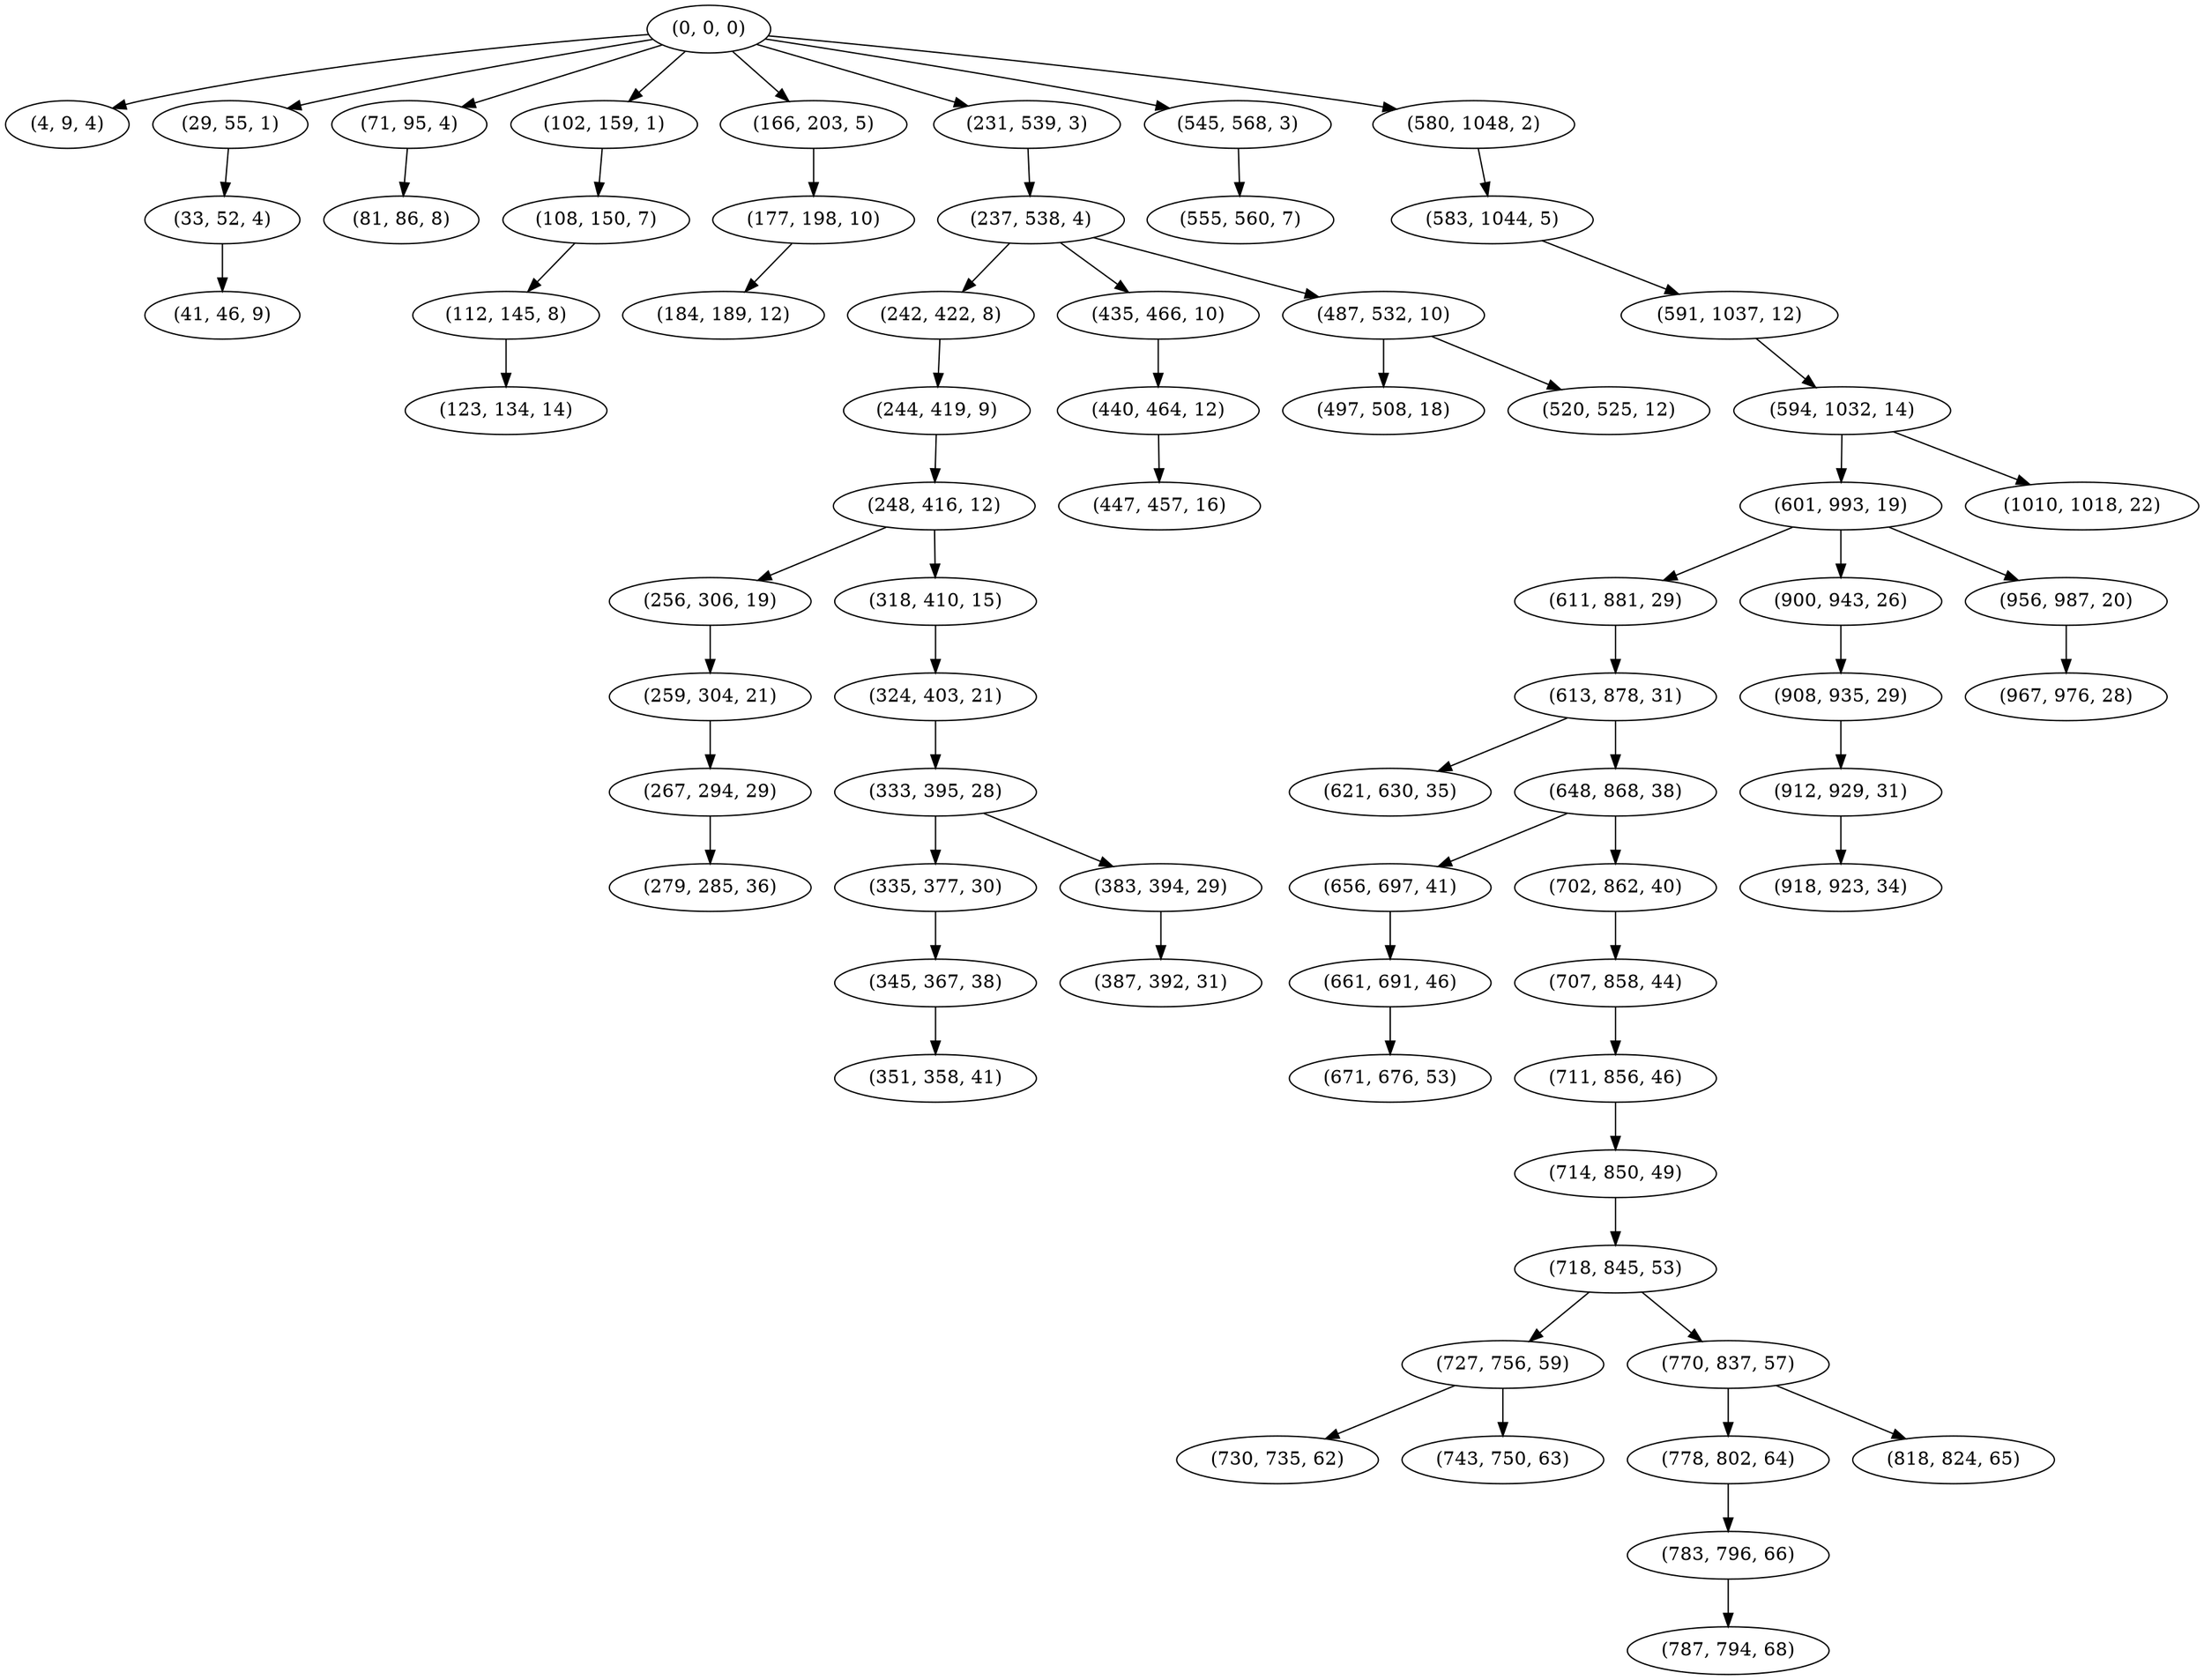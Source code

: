 digraph tree {
    "(0, 0, 0)";
    "(4, 9, 4)";
    "(29, 55, 1)";
    "(33, 52, 4)";
    "(41, 46, 9)";
    "(71, 95, 4)";
    "(81, 86, 8)";
    "(102, 159, 1)";
    "(108, 150, 7)";
    "(112, 145, 8)";
    "(123, 134, 14)";
    "(166, 203, 5)";
    "(177, 198, 10)";
    "(184, 189, 12)";
    "(231, 539, 3)";
    "(237, 538, 4)";
    "(242, 422, 8)";
    "(244, 419, 9)";
    "(248, 416, 12)";
    "(256, 306, 19)";
    "(259, 304, 21)";
    "(267, 294, 29)";
    "(279, 285, 36)";
    "(318, 410, 15)";
    "(324, 403, 21)";
    "(333, 395, 28)";
    "(335, 377, 30)";
    "(345, 367, 38)";
    "(351, 358, 41)";
    "(383, 394, 29)";
    "(387, 392, 31)";
    "(435, 466, 10)";
    "(440, 464, 12)";
    "(447, 457, 16)";
    "(487, 532, 10)";
    "(497, 508, 18)";
    "(520, 525, 12)";
    "(545, 568, 3)";
    "(555, 560, 7)";
    "(580, 1048, 2)";
    "(583, 1044, 5)";
    "(591, 1037, 12)";
    "(594, 1032, 14)";
    "(601, 993, 19)";
    "(611, 881, 29)";
    "(613, 878, 31)";
    "(621, 630, 35)";
    "(648, 868, 38)";
    "(656, 697, 41)";
    "(661, 691, 46)";
    "(671, 676, 53)";
    "(702, 862, 40)";
    "(707, 858, 44)";
    "(711, 856, 46)";
    "(714, 850, 49)";
    "(718, 845, 53)";
    "(727, 756, 59)";
    "(730, 735, 62)";
    "(743, 750, 63)";
    "(770, 837, 57)";
    "(778, 802, 64)";
    "(783, 796, 66)";
    "(787, 794, 68)";
    "(818, 824, 65)";
    "(900, 943, 26)";
    "(908, 935, 29)";
    "(912, 929, 31)";
    "(918, 923, 34)";
    "(956, 987, 20)";
    "(967, 976, 28)";
    "(1010, 1018, 22)";
    "(0, 0, 0)" -> "(4, 9, 4)";
    "(0, 0, 0)" -> "(29, 55, 1)";
    "(0, 0, 0)" -> "(71, 95, 4)";
    "(0, 0, 0)" -> "(102, 159, 1)";
    "(0, 0, 0)" -> "(166, 203, 5)";
    "(0, 0, 0)" -> "(231, 539, 3)";
    "(0, 0, 0)" -> "(545, 568, 3)";
    "(0, 0, 0)" -> "(580, 1048, 2)";
    "(29, 55, 1)" -> "(33, 52, 4)";
    "(33, 52, 4)" -> "(41, 46, 9)";
    "(71, 95, 4)" -> "(81, 86, 8)";
    "(102, 159, 1)" -> "(108, 150, 7)";
    "(108, 150, 7)" -> "(112, 145, 8)";
    "(112, 145, 8)" -> "(123, 134, 14)";
    "(166, 203, 5)" -> "(177, 198, 10)";
    "(177, 198, 10)" -> "(184, 189, 12)";
    "(231, 539, 3)" -> "(237, 538, 4)";
    "(237, 538, 4)" -> "(242, 422, 8)";
    "(237, 538, 4)" -> "(435, 466, 10)";
    "(237, 538, 4)" -> "(487, 532, 10)";
    "(242, 422, 8)" -> "(244, 419, 9)";
    "(244, 419, 9)" -> "(248, 416, 12)";
    "(248, 416, 12)" -> "(256, 306, 19)";
    "(248, 416, 12)" -> "(318, 410, 15)";
    "(256, 306, 19)" -> "(259, 304, 21)";
    "(259, 304, 21)" -> "(267, 294, 29)";
    "(267, 294, 29)" -> "(279, 285, 36)";
    "(318, 410, 15)" -> "(324, 403, 21)";
    "(324, 403, 21)" -> "(333, 395, 28)";
    "(333, 395, 28)" -> "(335, 377, 30)";
    "(333, 395, 28)" -> "(383, 394, 29)";
    "(335, 377, 30)" -> "(345, 367, 38)";
    "(345, 367, 38)" -> "(351, 358, 41)";
    "(383, 394, 29)" -> "(387, 392, 31)";
    "(435, 466, 10)" -> "(440, 464, 12)";
    "(440, 464, 12)" -> "(447, 457, 16)";
    "(487, 532, 10)" -> "(497, 508, 18)";
    "(487, 532, 10)" -> "(520, 525, 12)";
    "(545, 568, 3)" -> "(555, 560, 7)";
    "(580, 1048, 2)" -> "(583, 1044, 5)";
    "(583, 1044, 5)" -> "(591, 1037, 12)";
    "(591, 1037, 12)" -> "(594, 1032, 14)";
    "(594, 1032, 14)" -> "(601, 993, 19)";
    "(594, 1032, 14)" -> "(1010, 1018, 22)";
    "(601, 993, 19)" -> "(611, 881, 29)";
    "(601, 993, 19)" -> "(900, 943, 26)";
    "(601, 993, 19)" -> "(956, 987, 20)";
    "(611, 881, 29)" -> "(613, 878, 31)";
    "(613, 878, 31)" -> "(621, 630, 35)";
    "(613, 878, 31)" -> "(648, 868, 38)";
    "(648, 868, 38)" -> "(656, 697, 41)";
    "(648, 868, 38)" -> "(702, 862, 40)";
    "(656, 697, 41)" -> "(661, 691, 46)";
    "(661, 691, 46)" -> "(671, 676, 53)";
    "(702, 862, 40)" -> "(707, 858, 44)";
    "(707, 858, 44)" -> "(711, 856, 46)";
    "(711, 856, 46)" -> "(714, 850, 49)";
    "(714, 850, 49)" -> "(718, 845, 53)";
    "(718, 845, 53)" -> "(727, 756, 59)";
    "(718, 845, 53)" -> "(770, 837, 57)";
    "(727, 756, 59)" -> "(730, 735, 62)";
    "(727, 756, 59)" -> "(743, 750, 63)";
    "(770, 837, 57)" -> "(778, 802, 64)";
    "(770, 837, 57)" -> "(818, 824, 65)";
    "(778, 802, 64)" -> "(783, 796, 66)";
    "(783, 796, 66)" -> "(787, 794, 68)";
    "(900, 943, 26)" -> "(908, 935, 29)";
    "(908, 935, 29)" -> "(912, 929, 31)";
    "(912, 929, 31)" -> "(918, 923, 34)";
    "(956, 987, 20)" -> "(967, 976, 28)";
}
